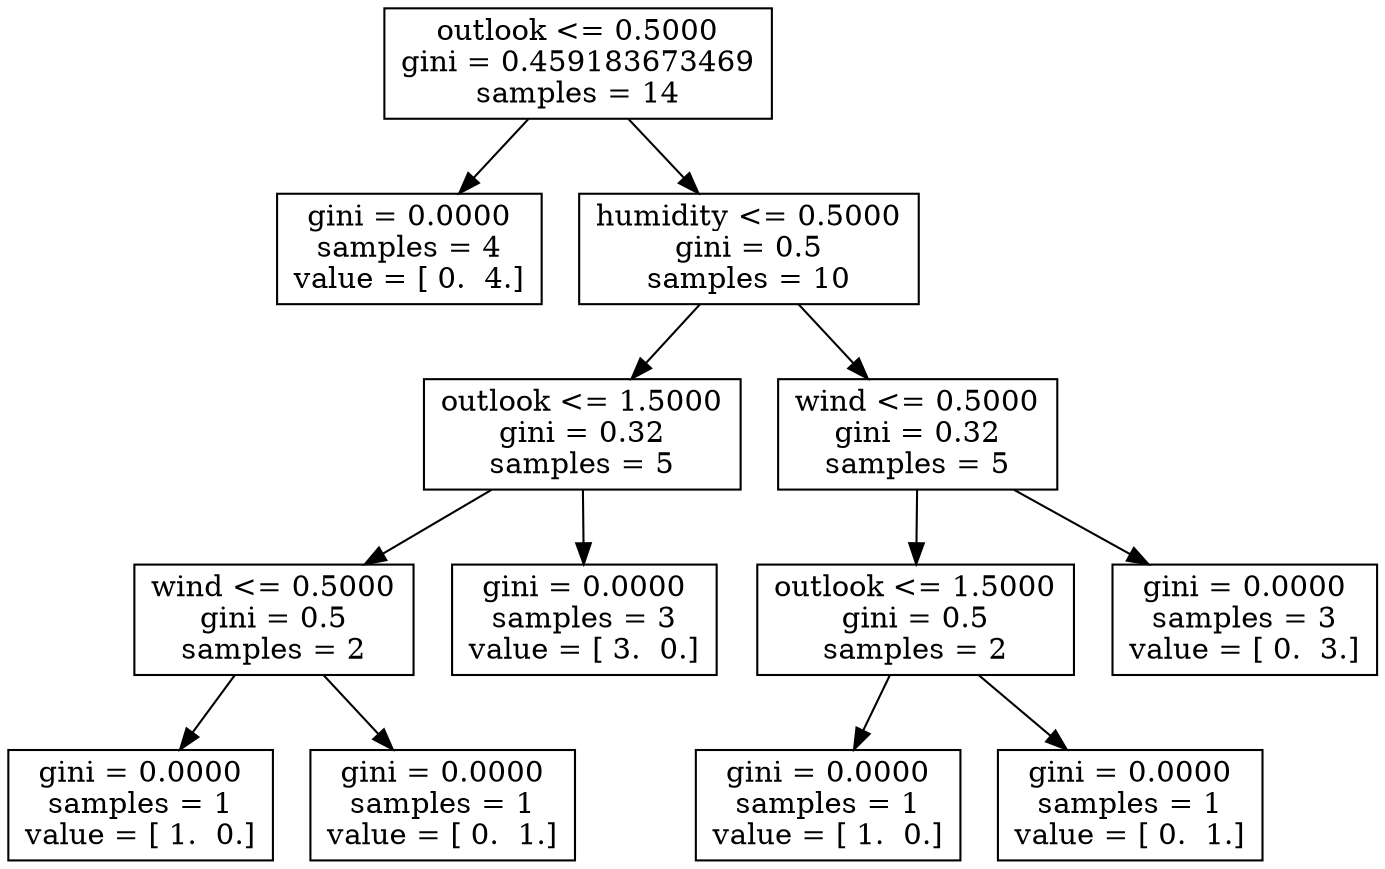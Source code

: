 digraph Tree {
0 [label="outlook <= 0.5000\ngini = 0.459183673469\nsamples = 14", shape="box"] ;
1 [label="gini = 0.0000\nsamples = 4\nvalue = [ 0.  4.]", shape="box"] ;
0 -> 1 ;
2 [label="humidity <= 0.5000\ngini = 0.5\nsamples = 10", shape="box"] ;
0 -> 2 ;
3 [label="outlook <= 1.5000\ngini = 0.32\nsamples = 5", shape="box"] ;
2 -> 3 ;
4 [label="wind <= 0.5000\ngini = 0.5\nsamples = 2", shape="box"] ;
3 -> 4 ;
5 [label="gini = 0.0000\nsamples = 1\nvalue = [ 1.  0.]", shape="box"] ;
4 -> 5 ;
6 [label="gini = 0.0000\nsamples = 1\nvalue = [ 0.  1.]", shape="box"] ;
4 -> 6 ;
7 [label="gini = 0.0000\nsamples = 3\nvalue = [ 3.  0.]", shape="box"] ;
3 -> 7 ;
8 [label="wind <= 0.5000\ngini = 0.32\nsamples = 5", shape="box"] ;
2 -> 8 ;
9 [label="outlook <= 1.5000\ngini = 0.5\nsamples = 2", shape="box"] ;
8 -> 9 ;
10 [label="gini = 0.0000\nsamples = 1\nvalue = [ 1.  0.]", shape="box"] ;
9 -> 10 ;
11 [label="gini = 0.0000\nsamples = 1\nvalue = [ 0.  1.]", shape="box"] ;
9 -> 11 ;
12 [label="gini = 0.0000\nsamples = 3\nvalue = [ 0.  3.]", shape="box"] ;
8 -> 12 ;
}